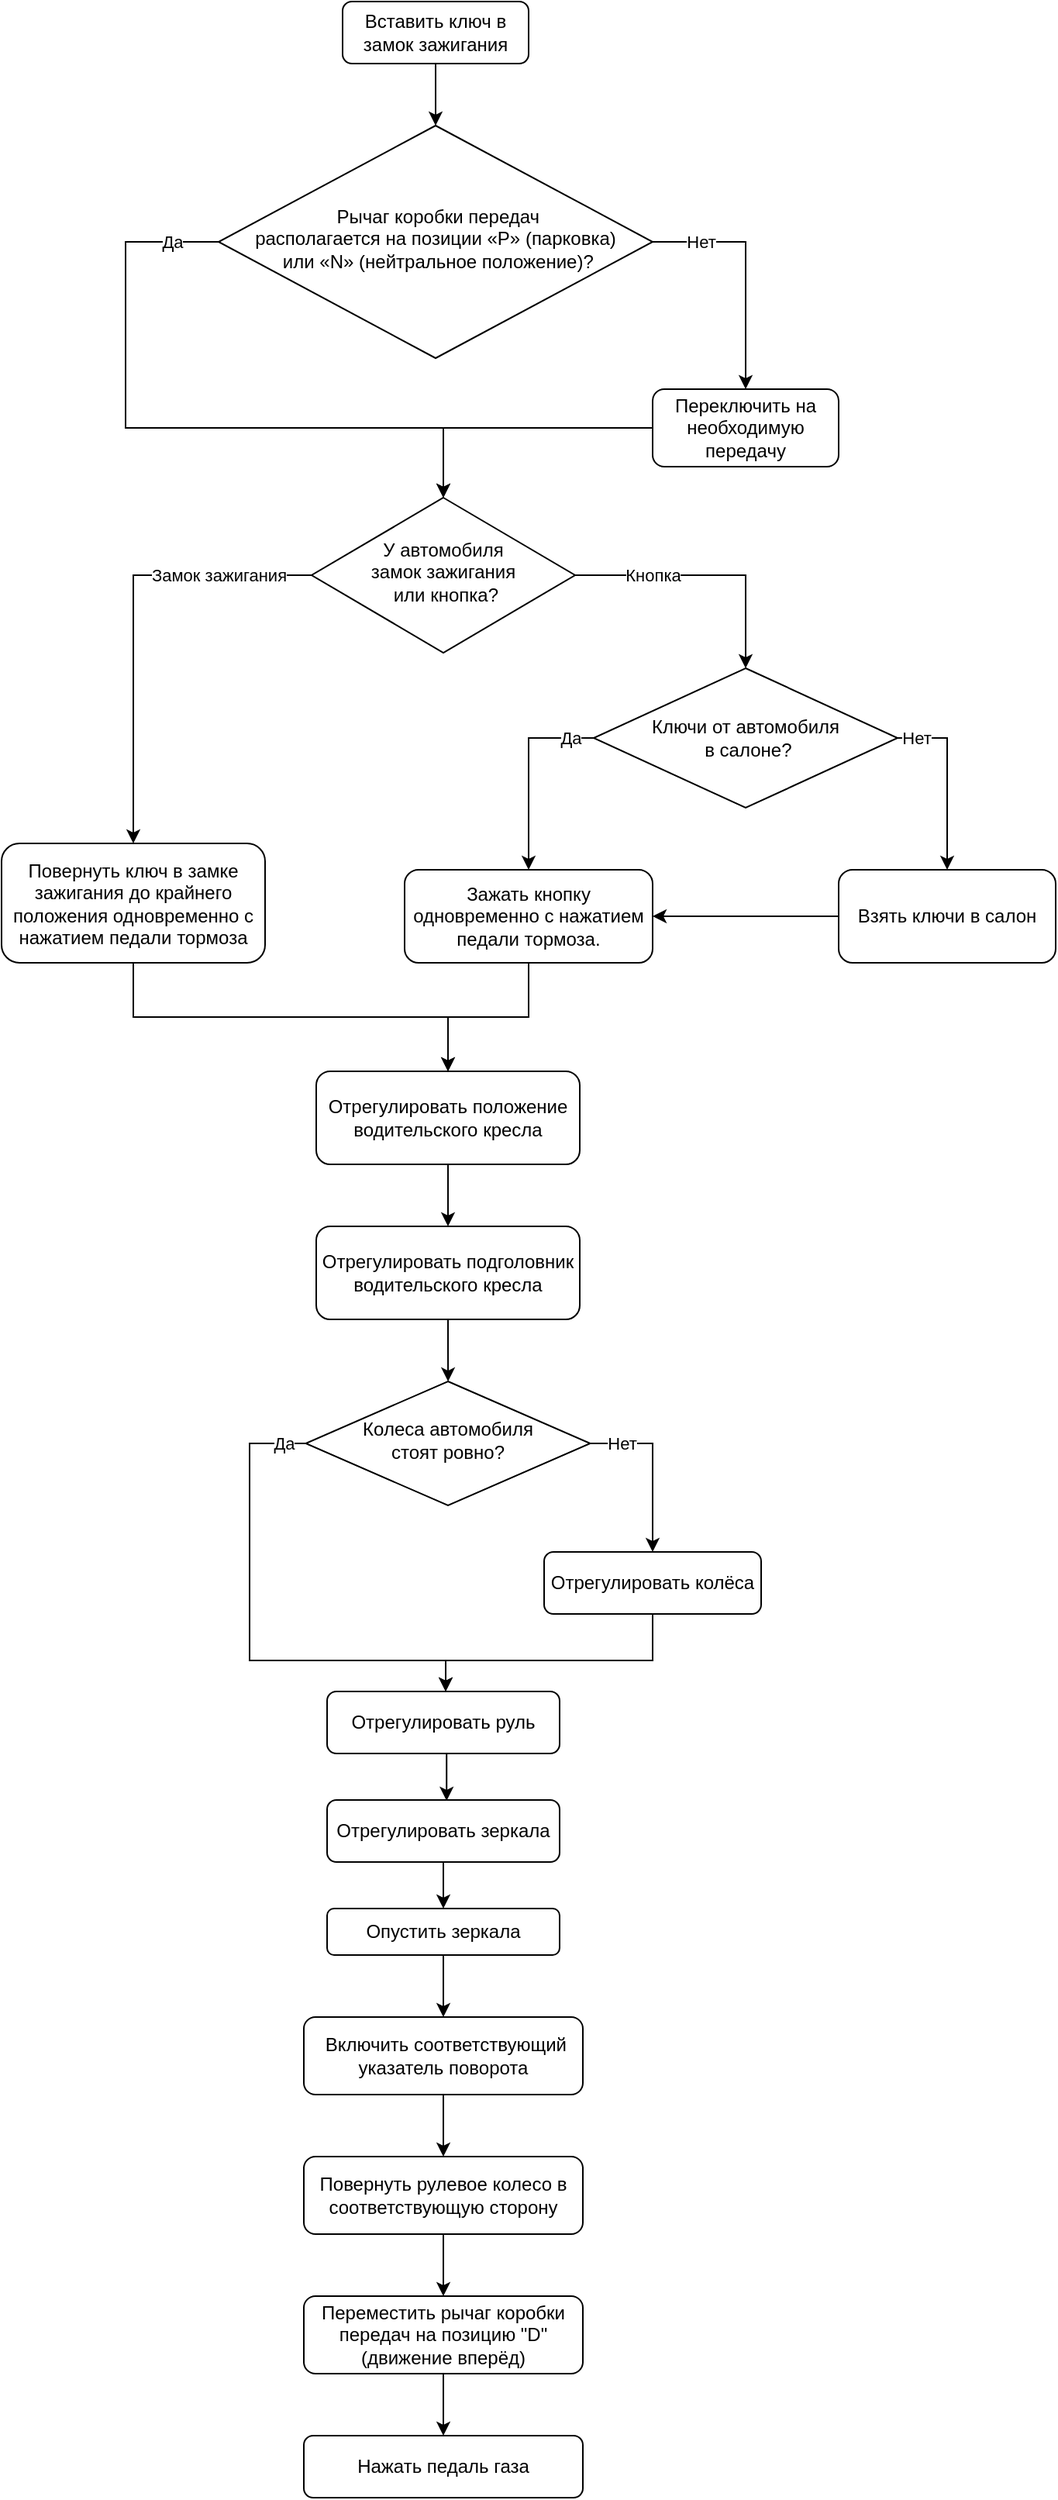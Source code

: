 <mxfile version="22.1.11" type="device">
  <diagram id="C5RBs43oDa-KdzZeNtuy" name="Page-1">
    <mxGraphModel dx="1116" dy="614" grid="1" gridSize="10" guides="1" tooltips="1" connect="1" arrows="1" fold="1" page="1" pageScale="1" pageWidth="827" pageHeight="1169" math="0" shadow="0">
      <root>
        <mxCell id="WIyWlLk6GJQsqaUBKTNV-0" />
        <mxCell id="WIyWlLk6GJQsqaUBKTNV-1" parent="WIyWlLk6GJQsqaUBKTNV-0" />
        <mxCell id="yXmNxzB1KpTiQ_Aq9FQd-3" style="edgeStyle=orthogonalEdgeStyle;rounded=0;orthogonalLoop=1;jettySize=auto;html=1;exitX=0.5;exitY=1;exitDx=0;exitDy=0;" edge="1" parent="WIyWlLk6GJQsqaUBKTNV-1" source="WIyWlLk6GJQsqaUBKTNV-3" target="yXmNxzB1KpTiQ_Aq9FQd-2">
          <mxGeometry relative="1" as="geometry" />
        </mxCell>
        <mxCell id="WIyWlLk6GJQsqaUBKTNV-3" value="Вставить ключ в замок зажигания" style="rounded=1;whiteSpace=wrap;html=1;fontSize=12;glass=0;strokeWidth=1;shadow=0;" parent="WIyWlLk6GJQsqaUBKTNV-1" vertex="1">
          <mxGeometry x="260" y="50" width="120" height="40" as="geometry" />
        </mxCell>
        <mxCell id="yXmNxzB1KpTiQ_Aq9FQd-21" style="edgeStyle=orthogonalEdgeStyle;rounded=0;orthogonalLoop=1;jettySize=auto;html=1;exitX=0;exitY=0.5;exitDx=0;exitDy=0;" edge="1" parent="WIyWlLk6GJQsqaUBKTNV-1" source="yXmNxzB1KpTiQ_Aq9FQd-2" target="yXmNxzB1KpTiQ_Aq9FQd-13">
          <mxGeometry relative="1" as="geometry">
            <Array as="points">
              <mxPoint x="120" y="205" />
              <mxPoint x="120" y="325" />
              <mxPoint x="325" y="325" />
            </Array>
          </mxGeometry>
        </mxCell>
        <mxCell id="yXmNxzB1KpTiQ_Aq9FQd-22" value="Да" style="edgeLabel;html=1;align=center;verticalAlign=middle;resizable=0;points=[];" vertex="1" connectable="0" parent="yXmNxzB1KpTiQ_Aq9FQd-21">
          <mxGeometry x="-0.888" y="-3" relative="1" as="geometry">
            <mxPoint x="-6" y="3" as="offset" />
          </mxGeometry>
        </mxCell>
        <mxCell id="yXmNxzB1KpTiQ_Aq9FQd-58" style="edgeStyle=orthogonalEdgeStyle;rounded=0;orthogonalLoop=1;jettySize=auto;html=1;exitX=1;exitY=0.5;exitDx=0;exitDy=0;entryX=0.5;entryY=0;entryDx=0;entryDy=0;" edge="1" parent="WIyWlLk6GJQsqaUBKTNV-1" source="yXmNxzB1KpTiQ_Aq9FQd-2" target="yXmNxzB1KpTiQ_Aq9FQd-5">
          <mxGeometry relative="1" as="geometry" />
        </mxCell>
        <mxCell id="yXmNxzB1KpTiQ_Aq9FQd-59" value="Нет" style="edgeLabel;html=1;align=center;verticalAlign=middle;resizable=0;points=[];" vertex="1" connectable="0" parent="yXmNxzB1KpTiQ_Aq9FQd-58">
          <mxGeometry x="-0.751" y="2" relative="1" as="geometry">
            <mxPoint x="11" y="2" as="offset" />
          </mxGeometry>
        </mxCell>
        <mxCell id="yXmNxzB1KpTiQ_Aq9FQd-2" value="&amp;nbsp;Рычаг коробки передач &lt;br&gt;располагается на позиции «P» (парковка)&lt;br&gt;&amp;nbsp;или «N» (нейтральное положение)?" style="rhombus;whiteSpace=wrap;html=1;shadow=0;fontFamily=Helvetica;fontSize=12;align=center;strokeWidth=1;spacing=6;spacingTop=-4;" vertex="1" parent="WIyWlLk6GJQsqaUBKTNV-1">
          <mxGeometry x="180" y="130" width="280" height="150" as="geometry" />
        </mxCell>
        <mxCell id="yXmNxzB1KpTiQ_Aq9FQd-20" style="edgeStyle=orthogonalEdgeStyle;rounded=0;orthogonalLoop=1;jettySize=auto;html=1;exitX=0;exitY=0.5;exitDx=0;exitDy=0;entryX=0.5;entryY=0;entryDx=0;entryDy=0;" edge="1" parent="WIyWlLk6GJQsqaUBKTNV-1" source="yXmNxzB1KpTiQ_Aq9FQd-5" target="yXmNxzB1KpTiQ_Aq9FQd-13">
          <mxGeometry relative="1" as="geometry" />
        </mxCell>
        <mxCell id="yXmNxzB1KpTiQ_Aq9FQd-5" value="Переключить на необходимую передачу" style="rounded=1;whiteSpace=wrap;html=1;fontSize=12;glass=0;strokeWidth=1;shadow=0;" vertex="1" parent="WIyWlLk6GJQsqaUBKTNV-1">
          <mxGeometry x="460" y="300" width="120" height="50" as="geometry" />
        </mxCell>
        <mxCell id="yXmNxzB1KpTiQ_Aq9FQd-26" style="edgeStyle=orthogonalEdgeStyle;rounded=0;orthogonalLoop=1;jettySize=auto;html=1;exitX=1;exitY=0.5;exitDx=0;exitDy=0;" edge="1" parent="WIyWlLk6GJQsqaUBKTNV-1" source="yXmNxzB1KpTiQ_Aq9FQd-13" target="yXmNxzB1KpTiQ_Aq9FQd-24">
          <mxGeometry relative="1" as="geometry" />
        </mxCell>
        <mxCell id="yXmNxzB1KpTiQ_Aq9FQd-36" value="Кнопка" style="edgeLabel;html=1;align=center;verticalAlign=middle;resizable=0;points=[];" vertex="1" connectable="0" parent="yXmNxzB1KpTiQ_Aq9FQd-26">
          <mxGeometry x="-0.412" relative="1" as="geometry">
            <mxPoint as="offset" />
          </mxGeometry>
        </mxCell>
        <mxCell id="yXmNxzB1KpTiQ_Aq9FQd-35" style="edgeStyle=orthogonalEdgeStyle;rounded=0;orthogonalLoop=1;jettySize=auto;html=1;exitX=0;exitY=0.5;exitDx=0;exitDy=0;entryX=0.5;entryY=0;entryDx=0;entryDy=0;" edge="1" parent="WIyWlLk6GJQsqaUBKTNV-1" source="yXmNxzB1KpTiQ_Aq9FQd-13" target="yXmNxzB1KpTiQ_Aq9FQd-23">
          <mxGeometry relative="1" as="geometry" />
        </mxCell>
        <mxCell id="yXmNxzB1KpTiQ_Aq9FQd-37" value="Замок зажигания" style="edgeLabel;html=1;align=center;verticalAlign=middle;resizable=0;points=[];" vertex="1" connectable="0" parent="yXmNxzB1KpTiQ_Aq9FQd-35">
          <mxGeometry x="-0.549" relative="1" as="geometry">
            <mxPoint x="5" as="offset" />
          </mxGeometry>
        </mxCell>
        <mxCell id="yXmNxzB1KpTiQ_Aq9FQd-13" value="У автомобиля &lt;br&gt;замок зажигания&lt;br&gt;&amp;nbsp;или кнопка?" style="rhombus;whiteSpace=wrap;html=1;shadow=0;fontFamily=Helvetica;fontSize=12;align=center;strokeWidth=1;spacing=6;spacingTop=-4;" vertex="1" parent="WIyWlLk6GJQsqaUBKTNV-1">
          <mxGeometry x="240" y="370" width="170" height="100" as="geometry" />
        </mxCell>
        <mxCell id="yXmNxzB1KpTiQ_Aq9FQd-41" style="edgeStyle=orthogonalEdgeStyle;rounded=0;orthogonalLoop=1;jettySize=auto;html=1;exitX=0.5;exitY=1;exitDx=0;exitDy=0;entryX=0.5;entryY=0;entryDx=0;entryDy=0;" edge="1" parent="WIyWlLk6GJQsqaUBKTNV-1" source="yXmNxzB1KpTiQ_Aq9FQd-23" target="yXmNxzB1KpTiQ_Aq9FQd-39">
          <mxGeometry relative="1" as="geometry" />
        </mxCell>
        <mxCell id="yXmNxzB1KpTiQ_Aq9FQd-23" value="Повернуть ключ в замке зажигания до крайнего положения одновременно с нажатием педали тормоза" style="rounded=1;whiteSpace=wrap;html=1;fontSize=12;glass=0;strokeWidth=1;shadow=0;" vertex="1" parent="WIyWlLk6GJQsqaUBKTNV-1">
          <mxGeometry x="40" y="593" width="170" height="77" as="geometry" />
        </mxCell>
        <mxCell id="yXmNxzB1KpTiQ_Aq9FQd-29" style="edgeStyle=orthogonalEdgeStyle;rounded=0;orthogonalLoop=1;jettySize=auto;html=1;exitX=0;exitY=0.5;exitDx=0;exitDy=0;entryX=0.5;entryY=0;entryDx=0;entryDy=0;" edge="1" parent="WIyWlLk6GJQsqaUBKTNV-1" source="yXmNxzB1KpTiQ_Aq9FQd-24" target="yXmNxzB1KpTiQ_Aq9FQd-27">
          <mxGeometry relative="1" as="geometry" />
        </mxCell>
        <mxCell id="yXmNxzB1KpTiQ_Aq9FQd-30" value="Да&lt;br&gt;" style="edgeLabel;html=1;align=center;verticalAlign=middle;resizable=0;points=[];" vertex="1" connectable="0" parent="yXmNxzB1KpTiQ_Aq9FQd-29">
          <mxGeometry x="-0.756" relative="1" as="geometry">
            <mxPoint as="offset" />
          </mxGeometry>
        </mxCell>
        <mxCell id="yXmNxzB1KpTiQ_Aq9FQd-32" style="edgeStyle=orthogonalEdgeStyle;rounded=0;orthogonalLoop=1;jettySize=auto;html=1;exitX=1;exitY=0.5;exitDx=0;exitDy=0;entryX=0.5;entryY=0;entryDx=0;entryDy=0;" edge="1" parent="WIyWlLk6GJQsqaUBKTNV-1" source="yXmNxzB1KpTiQ_Aq9FQd-24" target="yXmNxzB1KpTiQ_Aq9FQd-28">
          <mxGeometry relative="1" as="geometry" />
        </mxCell>
        <mxCell id="yXmNxzB1KpTiQ_Aq9FQd-33" value="Нет&lt;br&gt;" style="edgeLabel;html=1;align=center;verticalAlign=middle;resizable=0;points=[];" vertex="1" connectable="0" parent="yXmNxzB1KpTiQ_Aq9FQd-32">
          <mxGeometry x="-0.798" y="-2" relative="1" as="geometry">
            <mxPoint y="-2" as="offset" />
          </mxGeometry>
        </mxCell>
        <mxCell id="yXmNxzB1KpTiQ_Aq9FQd-24" value="Ключи от автомобиля&lt;br&gt;&amp;nbsp;в салоне?" style="rhombus;whiteSpace=wrap;html=1;" vertex="1" parent="WIyWlLk6GJQsqaUBKTNV-1">
          <mxGeometry x="422" y="480" width="196" height="90" as="geometry" />
        </mxCell>
        <mxCell id="yXmNxzB1KpTiQ_Aq9FQd-40" style="edgeStyle=orthogonalEdgeStyle;rounded=0;orthogonalLoop=1;jettySize=auto;html=1;exitX=0.5;exitY=1;exitDx=0;exitDy=0;" edge="1" parent="WIyWlLk6GJQsqaUBKTNV-1" source="yXmNxzB1KpTiQ_Aq9FQd-27" target="yXmNxzB1KpTiQ_Aq9FQd-39">
          <mxGeometry relative="1" as="geometry" />
        </mxCell>
        <mxCell id="yXmNxzB1KpTiQ_Aq9FQd-27" value="Зажать кнопку одновременно с нажатием педали тормоза." style="rounded=1;whiteSpace=wrap;html=1;fontSize=12;glass=0;strokeWidth=1;shadow=0;" vertex="1" parent="WIyWlLk6GJQsqaUBKTNV-1">
          <mxGeometry x="300" y="610" width="160" height="60" as="geometry" />
        </mxCell>
        <mxCell id="yXmNxzB1KpTiQ_Aq9FQd-34" style="edgeStyle=orthogonalEdgeStyle;rounded=0;orthogonalLoop=1;jettySize=auto;html=1;exitX=0;exitY=0.5;exitDx=0;exitDy=0;entryX=1;entryY=0.5;entryDx=0;entryDy=0;" edge="1" parent="WIyWlLk6GJQsqaUBKTNV-1" source="yXmNxzB1KpTiQ_Aq9FQd-28" target="yXmNxzB1KpTiQ_Aq9FQd-27">
          <mxGeometry relative="1" as="geometry" />
        </mxCell>
        <mxCell id="yXmNxzB1KpTiQ_Aq9FQd-28" value="Взять ключи в салон" style="rounded=1;whiteSpace=wrap;html=1;fontSize=12;glass=0;strokeWidth=1;shadow=0;" vertex="1" parent="WIyWlLk6GJQsqaUBKTNV-1">
          <mxGeometry x="580" y="610" width="140" height="60" as="geometry" />
        </mxCell>
        <mxCell id="yXmNxzB1KpTiQ_Aq9FQd-45" style="edgeStyle=orthogonalEdgeStyle;rounded=0;orthogonalLoop=1;jettySize=auto;html=1;exitX=0.5;exitY=1;exitDx=0;exitDy=0;entryX=0.5;entryY=0;entryDx=0;entryDy=0;" edge="1" parent="WIyWlLk6GJQsqaUBKTNV-1" source="yXmNxzB1KpTiQ_Aq9FQd-39" target="yXmNxzB1KpTiQ_Aq9FQd-42">
          <mxGeometry relative="1" as="geometry" />
        </mxCell>
        <mxCell id="yXmNxzB1KpTiQ_Aq9FQd-39" value="Отрегулировать положение водительского кресла" style="rounded=1;whiteSpace=wrap;html=1;fontSize=12;glass=0;strokeWidth=1;shadow=0;" vertex="1" parent="WIyWlLk6GJQsqaUBKTNV-1">
          <mxGeometry x="243" y="740" width="170" height="60" as="geometry" />
        </mxCell>
        <mxCell id="yXmNxzB1KpTiQ_Aq9FQd-48" style="edgeStyle=orthogonalEdgeStyle;rounded=0;orthogonalLoop=1;jettySize=auto;html=1;exitX=0.5;exitY=1;exitDx=0;exitDy=0;" edge="1" parent="WIyWlLk6GJQsqaUBKTNV-1" source="yXmNxzB1KpTiQ_Aq9FQd-42" target="yXmNxzB1KpTiQ_Aq9FQd-47">
          <mxGeometry relative="1" as="geometry" />
        </mxCell>
        <mxCell id="yXmNxzB1KpTiQ_Aq9FQd-42" value="Отрегулировать подголовник водительского кресла" style="rounded=1;whiteSpace=wrap;html=1;fontSize=12;glass=0;strokeWidth=1;shadow=0;" vertex="1" parent="WIyWlLk6GJQsqaUBKTNV-1">
          <mxGeometry x="243" y="840" width="170" height="60" as="geometry" />
        </mxCell>
        <mxCell id="yXmNxzB1KpTiQ_Aq9FQd-50" style="edgeStyle=orthogonalEdgeStyle;rounded=0;orthogonalLoop=1;jettySize=auto;html=1;exitX=1;exitY=0.5;exitDx=0;exitDy=0;entryX=0.5;entryY=0;entryDx=0;entryDy=0;" edge="1" parent="WIyWlLk6GJQsqaUBKTNV-1" source="yXmNxzB1KpTiQ_Aq9FQd-47" target="yXmNxzB1KpTiQ_Aq9FQd-49">
          <mxGeometry relative="1" as="geometry" />
        </mxCell>
        <mxCell id="yXmNxzB1KpTiQ_Aq9FQd-51" value="Нет" style="edgeLabel;html=1;align=center;verticalAlign=middle;resizable=0;points=[];" vertex="1" connectable="0" parent="yXmNxzB1KpTiQ_Aq9FQd-50">
          <mxGeometry x="-0.797" y="1" relative="1" as="geometry">
            <mxPoint x="9" y="1" as="offset" />
          </mxGeometry>
        </mxCell>
        <mxCell id="yXmNxzB1KpTiQ_Aq9FQd-55" style="edgeStyle=orthogonalEdgeStyle;rounded=0;orthogonalLoop=1;jettySize=auto;html=1;exitX=0;exitY=0.5;exitDx=0;exitDy=0;entryX=0.5;entryY=0;entryDx=0;entryDy=0;" edge="1" parent="WIyWlLk6GJQsqaUBKTNV-1" source="yXmNxzB1KpTiQ_Aq9FQd-47">
          <mxGeometry relative="1" as="geometry">
            <mxPoint x="326.5" y="1140" as="targetPoint" />
            <Array as="points">
              <mxPoint x="200" y="980" />
              <mxPoint x="200" y="1120" />
              <mxPoint x="327" y="1120" />
            </Array>
          </mxGeometry>
        </mxCell>
        <mxCell id="yXmNxzB1KpTiQ_Aq9FQd-56" value="Да" style="edgeLabel;html=1;align=center;verticalAlign=middle;resizable=0;points=[];" vertex="1" connectable="0" parent="yXmNxzB1KpTiQ_Aq9FQd-55">
          <mxGeometry x="-0.911" relative="1" as="geometry">
            <mxPoint as="offset" />
          </mxGeometry>
        </mxCell>
        <mxCell id="yXmNxzB1KpTiQ_Aq9FQd-47" value="Колеса автомобиля &lt;br&gt;стоят ровно?" style="rhombus;whiteSpace=wrap;html=1;shadow=0;fontFamily=Helvetica;fontSize=12;align=center;strokeWidth=1;spacing=6;spacingTop=-4;" vertex="1" parent="WIyWlLk6GJQsqaUBKTNV-1">
          <mxGeometry x="236.25" y="940" width="183.5" height="80" as="geometry" />
        </mxCell>
        <mxCell id="yXmNxzB1KpTiQ_Aq9FQd-54" style="edgeStyle=orthogonalEdgeStyle;rounded=0;orthogonalLoop=1;jettySize=auto;html=1;exitX=0.5;exitY=1;exitDx=0;exitDy=0;entryX=0.5;entryY=0;entryDx=0;entryDy=0;" edge="1" parent="WIyWlLk6GJQsqaUBKTNV-1" source="yXmNxzB1KpTiQ_Aq9FQd-49">
          <mxGeometry relative="1" as="geometry">
            <mxPoint x="326.5" y="1140" as="targetPoint" />
            <Array as="points">
              <mxPoint x="460" y="1120" />
              <mxPoint x="327" y="1120" />
            </Array>
          </mxGeometry>
        </mxCell>
        <mxCell id="yXmNxzB1KpTiQ_Aq9FQd-49" value="Отрегулировать колёса" style="rounded=1;whiteSpace=wrap;html=1;fontSize=12;glass=0;strokeWidth=1;shadow=0;" vertex="1" parent="WIyWlLk6GJQsqaUBKTNV-1">
          <mxGeometry x="390" y="1050" width="140" height="40" as="geometry" />
        </mxCell>
        <mxCell id="yXmNxzB1KpTiQ_Aq9FQd-60" value="Отрегулировать руль" style="rounded=1;whiteSpace=wrap;html=1;fontSize=12;glass=0;strokeWidth=1;shadow=0;" vertex="1" parent="WIyWlLk6GJQsqaUBKTNV-1">
          <mxGeometry x="250" y="1140" width="150" height="40" as="geometry" />
        </mxCell>
        <mxCell id="yXmNxzB1KpTiQ_Aq9FQd-65" style="edgeStyle=orthogonalEdgeStyle;rounded=0;orthogonalLoop=1;jettySize=auto;html=1;exitX=0.5;exitY=1;exitDx=0;exitDy=0;entryX=0.5;entryY=0;entryDx=0;entryDy=0;" edge="1" parent="WIyWlLk6GJQsqaUBKTNV-1" source="yXmNxzB1KpTiQ_Aq9FQd-61" target="yXmNxzB1KpTiQ_Aq9FQd-63">
          <mxGeometry relative="1" as="geometry" />
        </mxCell>
        <mxCell id="yXmNxzB1KpTiQ_Aq9FQd-61" value="Отрегулировать зеркала" style="rounded=1;whiteSpace=wrap;html=1;fontSize=12;glass=0;strokeWidth=1;shadow=0;" vertex="1" parent="WIyWlLk6GJQsqaUBKTNV-1">
          <mxGeometry x="250" y="1210" width="150" height="40" as="geometry" />
        </mxCell>
        <mxCell id="yXmNxzB1KpTiQ_Aq9FQd-62" style="edgeStyle=orthogonalEdgeStyle;rounded=0;orthogonalLoop=1;jettySize=auto;html=1;exitX=0.5;exitY=1;exitDx=0;exitDy=0;entryX=0.527;entryY=0.012;entryDx=0;entryDy=0;entryPerimeter=0;" edge="1" parent="WIyWlLk6GJQsqaUBKTNV-1">
          <mxGeometry relative="1" as="geometry">
            <mxPoint x="322.89" y="1180" as="sourcePoint" />
            <mxPoint x="327.102" y="1210.48" as="targetPoint" />
          </mxGeometry>
        </mxCell>
        <mxCell id="yXmNxzB1KpTiQ_Aq9FQd-67" style="edgeStyle=orthogonalEdgeStyle;rounded=0;orthogonalLoop=1;jettySize=auto;html=1;exitX=0.5;exitY=1;exitDx=0;exitDy=0;entryX=0.5;entryY=0;entryDx=0;entryDy=0;" edge="1" parent="WIyWlLk6GJQsqaUBKTNV-1" source="yXmNxzB1KpTiQ_Aq9FQd-63" target="yXmNxzB1KpTiQ_Aq9FQd-66">
          <mxGeometry relative="1" as="geometry" />
        </mxCell>
        <mxCell id="yXmNxzB1KpTiQ_Aq9FQd-63" value="Опустить зеркала" style="rounded=1;whiteSpace=wrap;html=1;fontSize=12;glass=0;strokeWidth=1;shadow=0;" vertex="1" parent="WIyWlLk6GJQsqaUBKTNV-1">
          <mxGeometry x="250" y="1280" width="150" height="30" as="geometry" />
        </mxCell>
        <mxCell id="yXmNxzB1KpTiQ_Aq9FQd-69" style="edgeStyle=orthogonalEdgeStyle;rounded=0;orthogonalLoop=1;jettySize=auto;html=1;exitX=0.5;exitY=1;exitDx=0;exitDy=0;entryX=0.5;entryY=0;entryDx=0;entryDy=0;" edge="1" parent="WIyWlLk6GJQsqaUBKTNV-1" source="yXmNxzB1KpTiQ_Aq9FQd-66" target="yXmNxzB1KpTiQ_Aq9FQd-68">
          <mxGeometry relative="1" as="geometry" />
        </mxCell>
        <mxCell id="yXmNxzB1KpTiQ_Aq9FQd-66" value="&amp;nbsp;Включить соответствующий указатель поворота" style="rounded=1;whiteSpace=wrap;html=1;fontSize=12;glass=0;strokeWidth=1;shadow=0;" vertex="1" parent="WIyWlLk6GJQsqaUBKTNV-1">
          <mxGeometry x="235" y="1350" width="180" height="50" as="geometry" />
        </mxCell>
        <mxCell id="yXmNxzB1KpTiQ_Aq9FQd-71" style="edgeStyle=orthogonalEdgeStyle;rounded=0;orthogonalLoop=1;jettySize=auto;html=1;exitX=0.5;exitY=1;exitDx=0;exitDy=0;entryX=0.5;entryY=0;entryDx=0;entryDy=0;" edge="1" parent="WIyWlLk6GJQsqaUBKTNV-1" source="yXmNxzB1KpTiQ_Aq9FQd-68" target="yXmNxzB1KpTiQ_Aq9FQd-70">
          <mxGeometry relative="1" as="geometry" />
        </mxCell>
        <mxCell id="yXmNxzB1KpTiQ_Aq9FQd-68" value="Повернуть рулевое колесо в соответствующую сторону" style="rounded=1;whiteSpace=wrap;html=1;fontSize=12;glass=0;strokeWidth=1;shadow=0;" vertex="1" parent="WIyWlLk6GJQsqaUBKTNV-1">
          <mxGeometry x="235" y="1440" width="180" height="50" as="geometry" />
        </mxCell>
        <mxCell id="yXmNxzB1KpTiQ_Aq9FQd-73" style="edgeStyle=orthogonalEdgeStyle;rounded=0;orthogonalLoop=1;jettySize=auto;html=1;exitX=0.5;exitY=1;exitDx=0;exitDy=0;entryX=0.5;entryY=0;entryDx=0;entryDy=0;" edge="1" parent="WIyWlLk6GJQsqaUBKTNV-1" source="yXmNxzB1KpTiQ_Aq9FQd-70" target="yXmNxzB1KpTiQ_Aq9FQd-72">
          <mxGeometry relative="1" as="geometry" />
        </mxCell>
        <mxCell id="yXmNxzB1KpTiQ_Aq9FQd-70" value="Переместить рычаг коробки передач на позицию &quot;D&quot; (движение вперёд)" style="rounded=1;whiteSpace=wrap;html=1;fontSize=12;glass=0;strokeWidth=1;shadow=0;" vertex="1" parent="WIyWlLk6GJQsqaUBKTNV-1">
          <mxGeometry x="235" y="1530" width="180" height="50" as="geometry" />
        </mxCell>
        <mxCell id="yXmNxzB1KpTiQ_Aq9FQd-72" value="Нажать педаль газа" style="rounded=1;whiteSpace=wrap;html=1;fontSize=12;glass=0;strokeWidth=1;shadow=0;" vertex="1" parent="WIyWlLk6GJQsqaUBKTNV-1">
          <mxGeometry x="235" y="1620" width="180" height="40" as="geometry" />
        </mxCell>
      </root>
    </mxGraphModel>
  </diagram>
</mxfile>
